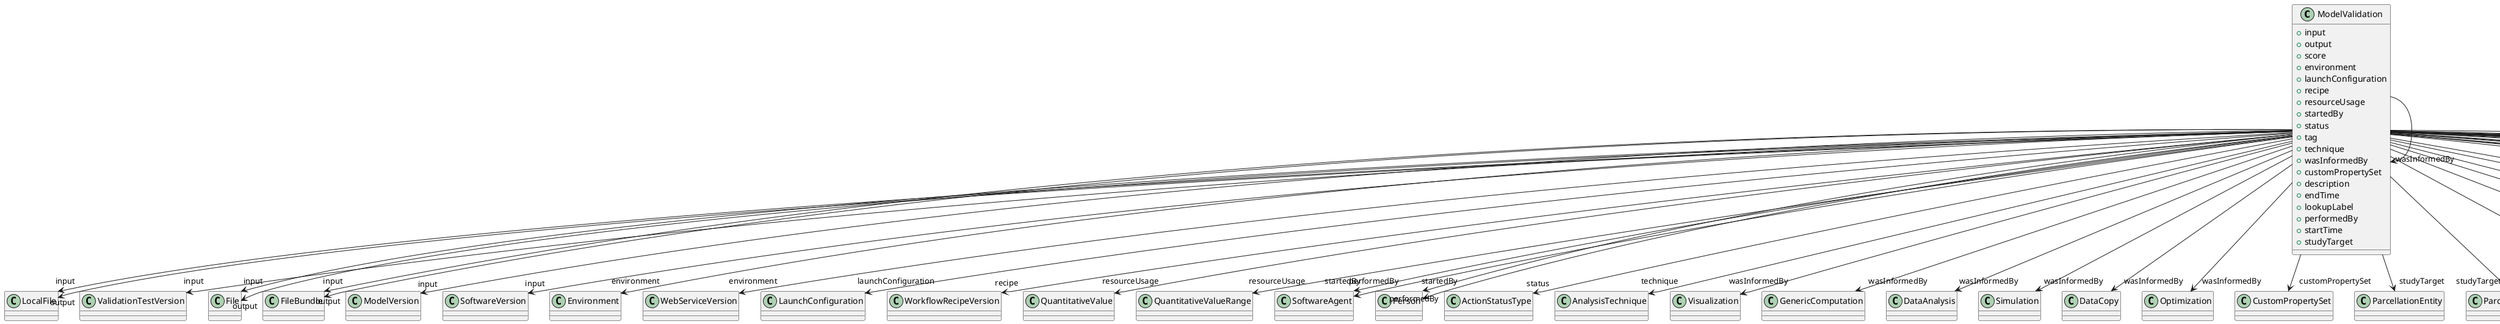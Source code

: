 @startuml
class ModelValidation {
+input
+output
+score
+environment
+launchConfiguration
+recipe
+resourceUsage
+startedBy
+status
+tag
+technique
+wasInformedBy
+customPropertySet
+description
+endTime
+lookupLabel
+performedBy
+startTime
+studyTarget

}
ModelValidation -d-> "input" LocalFile
ModelValidation -d-> "input" ValidationTestVersion
ModelValidation -d-> "input" File
ModelValidation -d-> "input" FileBundle
ModelValidation -d-> "input" ModelVersion
ModelValidation -d-> "input" SoftwareVersion
ModelValidation -d-> "output" LocalFile
ModelValidation -d-> "output" File
ModelValidation -d-> "output" FileBundle
ModelValidation -d-> "environment" Environment
ModelValidation -d-> "environment" WebServiceVersion
ModelValidation -d-> "launchConfiguration" LaunchConfiguration
ModelValidation -d-> "recipe" WorkflowRecipeVersion
ModelValidation -d-> "resourceUsage" QuantitativeValue
ModelValidation -d-> "resourceUsage" QuantitativeValueRange
ModelValidation -d-> "startedBy" SoftwareAgent
ModelValidation -d-> "startedBy" Person
ModelValidation -d-> "status" ActionStatusType
ModelValidation -d-> "technique" AnalysisTechnique
ModelValidation -d-> "wasInformedBy" Visualization
ModelValidation -d-> "wasInformedBy" GenericComputation
ModelValidation -d-> "wasInformedBy" DataAnalysis
ModelValidation -d-> "wasInformedBy" Simulation
ModelValidation -d-> "wasInformedBy" DataCopy
ModelValidation -d-> "wasInformedBy" ModelValidation
ModelValidation -d-> "wasInformedBy" Optimization
ModelValidation -d-> "customPropertySet" CustomPropertySet
ModelValidation -d-> "performedBy" SoftwareAgent
ModelValidation -d-> "performedBy" Person
ModelValidation -d-> "studyTarget" ParcellationEntity
ModelValidation -d-> "studyTarget" ParcellationEntityVersion
ModelValidation -d-> "studyTarget" CustomAnatomicalEntity
ModelValidation -d-> "studyTarget" GeneticStrainType
ModelValidation -d-> "studyTarget" TissueSampleType
ModelValidation -d-> "studyTarget" OpticalStimulusType
ModelValidation -d-> "studyTarget" OrganismSystem
ModelValidation -d-> "studyTarget" VisualStimulusType
ModelValidation -d-> "studyTarget" Disease
ModelValidation -d-> "studyTarget" CellType
ModelValidation -d-> "studyTarget" Species
ModelValidation -d-> "studyTarget" BiologicalSex
ModelValidation -d-> "studyTarget" Handedness
ModelValidation -d-> "studyTarget" OrganismSubstance
ModelValidation -d-> "studyTarget" BreedingType
ModelValidation -d-> "studyTarget" OlfactoryStimulusType
ModelValidation -d-> "studyTarget" TermSuggestion
ModelValidation -d-> "studyTarget" AuditoryStimulusType
ModelValidation -d-> "studyTarget" TactileStimulusType
ModelValidation -d-> "studyTarget" ElectricalStimulusType
ModelValidation -d-> "studyTarget" UBERONParcellation
ModelValidation -d-> "studyTarget" Organ
ModelValidation -d-> "studyTarget" DiseaseModel
ModelValidation -d-> "studyTarget" BiologicalOrder
ModelValidation -d-> "studyTarget" SubcellularEntity
ModelValidation -d-> "studyTarget" GustatoryStimulusType
ModelValidation -d-> "studyTarget" CellCultureType
ModelValidation -d-> "studyTarget" MolecularEntity

@enduml